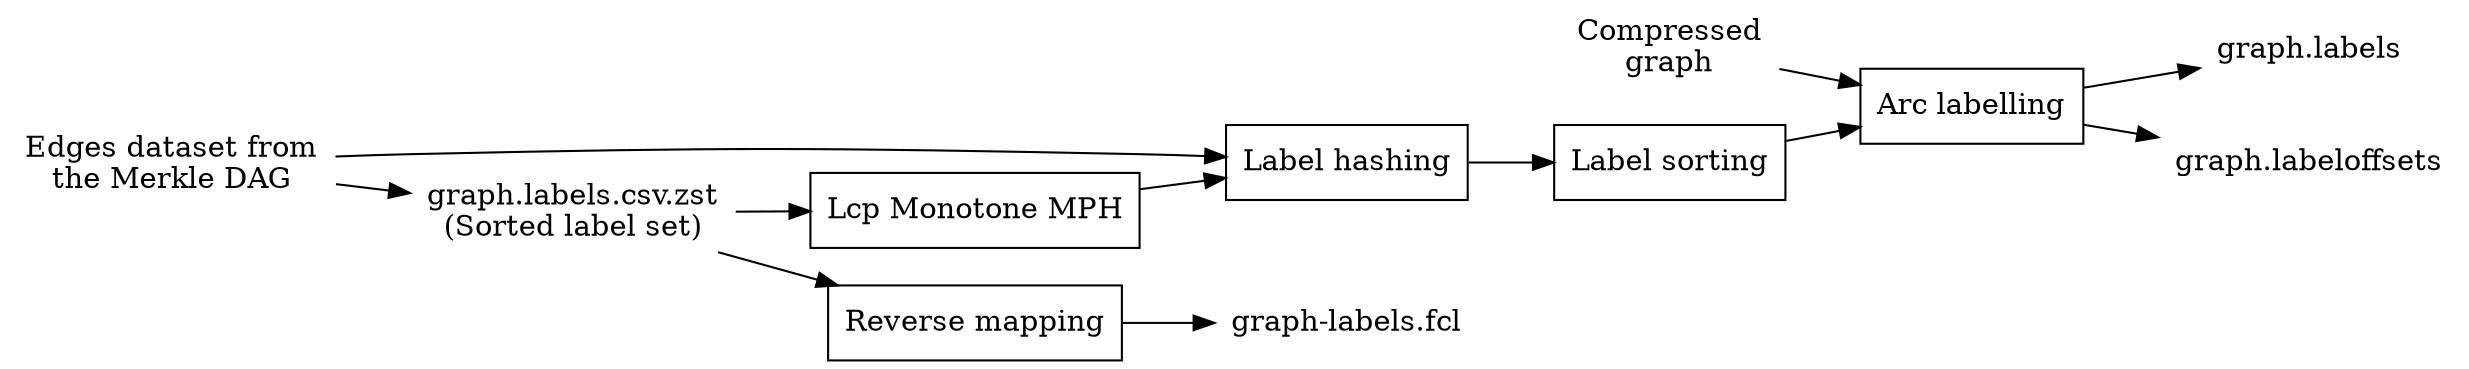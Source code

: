 digraph "Label compression steps" {
    // Horizontal graph
    rankdir=LR;

    mph [label="Lcp Monotone MPH", shape=box];
    fcl [label="Reverse mapping", shape=box];
    label_hashing [label="Label hashing", shape=box];
    sorting [label="Label sorting", shape=box];
    arc_labelling [label="Arc labelling", shape=box];

    label_set [label="graph.labels.csv.zst\n(Sorted label set)", shape=none];
    compressed [label="Compressed\ngraph", shape=none];
    edges_dataset [label="Edges dataset from\nthe Merkle DAG", shape=none];

    reverse_map [label="graph-labels.fcl", shape=none];
    labels [label="graph.labels", shape=none];
    labeloffsets [label="graph.labeloffsets", shape=none];

    edges_dataset -> label_set;
    label_set -> mph;
    label_set -> fcl;
    fcl -> reverse_map;
    edges_dataset -> label_hashing;
    mph -> label_hashing;
    label_hashing -> sorting;
    sorting -> arc_labelling;
    compressed -> arc_labelling;
    arc_labelling -> labels;
    arc_labelling -> labeloffsets;
}
